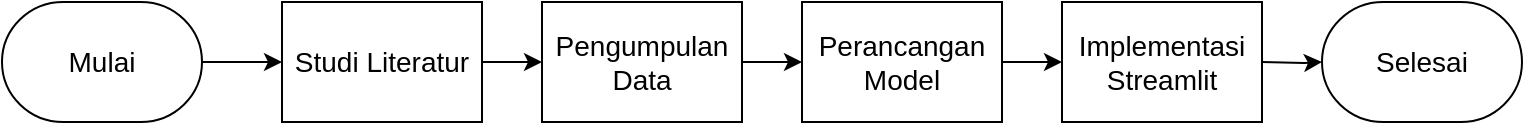 <mxfile version="24.6.4" type="github">
  <diagram name="Page-1" id="nHCN08_IxAETz8GWsIQa">
    <mxGraphModel dx="1050" dy="565" grid="1" gridSize="10" guides="1" tooltips="1" connect="1" arrows="1" fold="1" page="1" pageScale="1" pageWidth="850" pageHeight="1100" math="0" shadow="0">
      <root>
        <mxCell id="0" />
        <mxCell id="1" parent="0" />
        <mxCell id="cGolmNBUZgRThdtmEXyv-7" value="" style="edgeStyle=orthogonalEdgeStyle;rounded=0;orthogonalLoop=1;jettySize=auto;html=1;" parent="1" source="cGolmNBUZgRThdtmEXyv-1" target="cGolmNBUZgRThdtmEXyv-3" edge="1">
          <mxGeometry relative="1" as="geometry" />
        </mxCell>
        <mxCell id="cGolmNBUZgRThdtmEXyv-1" value="&lt;font style=&quot;font-size: 14px;&quot;&gt;Mulai&lt;/font&gt;" style="html=1;shape=mxgraph.flowchart.terminator;whiteSpace=wrap;" parent="1" vertex="1">
          <mxGeometry x="10" y="180" width="100" height="60" as="geometry" />
        </mxCell>
        <mxCell id="cGolmNBUZgRThdtmEXyv-9" value="" style="edgeStyle=orthogonalEdgeStyle;rounded=0;orthogonalLoop=1;jettySize=auto;html=1;" parent="1" source="cGolmNBUZgRThdtmEXyv-2" target="cGolmNBUZgRThdtmEXyv-4" edge="1">
          <mxGeometry relative="1" as="geometry" />
        </mxCell>
        <mxCell id="cGolmNBUZgRThdtmEXyv-2" value="&lt;font style=&quot;font-size: 14px;&quot;&gt;Pengumpulan Data&lt;/font&gt;" style="rounded=0;whiteSpace=wrap;html=1;" parent="1" vertex="1">
          <mxGeometry x="280" y="180" width="100" height="60" as="geometry" />
        </mxCell>
        <mxCell id="cGolmNBUZgRThdtmEXyv-8" value="" style="edgeStyle=orthogonalEdgeStyle;rounded=0;orthogonalLoop=1;jettySize=auto;html=1;" parent="1" source="cGolmNBUZgRThdtmEXyv-3" target="cGolmNBUZgRThdtmEXyv-2" edge="1">
          <mxGeometry relative="1" as="geometry" />
        </mxCell>
        <mxCell id="cGolmNBUZgRThdtmEXyv-3" value="&lt;font style=&quot;font-size: 14px;&quot;&gt;Studi Literatur&lt;/font&gt;" style="rounded=0;whiteSpace=wrap;html=1;" parent="1" vertex="1">
          <mxGeometry x="150" y="180" width="100" height="60" as="geometry" />
        </mxCell>
        <mxCell id="cGolmNBUZgRThdtmEXyv-10" value="" style="edgeStyle=orthogonalEdgeStyle;rounded=0;orthogonalLoop=1;jettySize=auto;html=1;" parent="1" source="cGolmNBUZgRThdtmEXyv-4" edge="1">
          <mxGeometry relative="1" as="geometry">
            <mxPoint x="540" y="210" as="targetPoint" />
          </mxGeometry>
        </mxCell>
        <mxCell id="cGolmNBUZgRThdtmEXyv-4" value="&lt;font style=&quot;font-size: 14px;&quot;&gt;Perancangan Model&lt;/font&gt;" style="rounded=0;whiteSpace=wrap;html=1;" parent="1" vertex="1">
          <mxGeometry x="410" y="180" width="100" height="60" as="geometry" />
        </mxCell>
        <mxCell id="cGolmNBUZgRThdtmEXyv-11" value="" style="edgeStyle=orthogonalEdgeStyle;rounded=0;orthogonalLoop=1;jettySize=auto;html=1;" parent="1" target="cGolmNBUZgRThdtmEXyv-6" edge="1">
          <mxGeometry relative="1" as="geometry">
            <mxPoint x="640" y="210" as="sourcePoint" />
          </mxGeometry>
        </mxCell>
        <mxCell id="cGolmNBUZgRThdtmEXyv-6" value="&lt;font style=&quot;font-size: 14px;&quot;&gt;Selesai&lt;/font&gt;" style="html=1;shape=mxgraph.flowchart.terminator;whiteSpace=wrap;" parent="1" vertex="1">
          <mxGeometry x="670" y="180" width="100" height="60" as="geometry" />
        </mxCell>
        <mxCell id="osz_EoHbS59CH3w-PYMg-1" value="Implementasi Streamlit" style="rounded=0;whiteSpace=wrap;html=1;fontSize=14;" vertex="1" parent="1">
          <mxGeometry x="540" y="180" width="100" height="60" as="geometry" />
        </mxCell>
      </root>
    </mxGraphModel>
  </diagram>
</mxfile>
